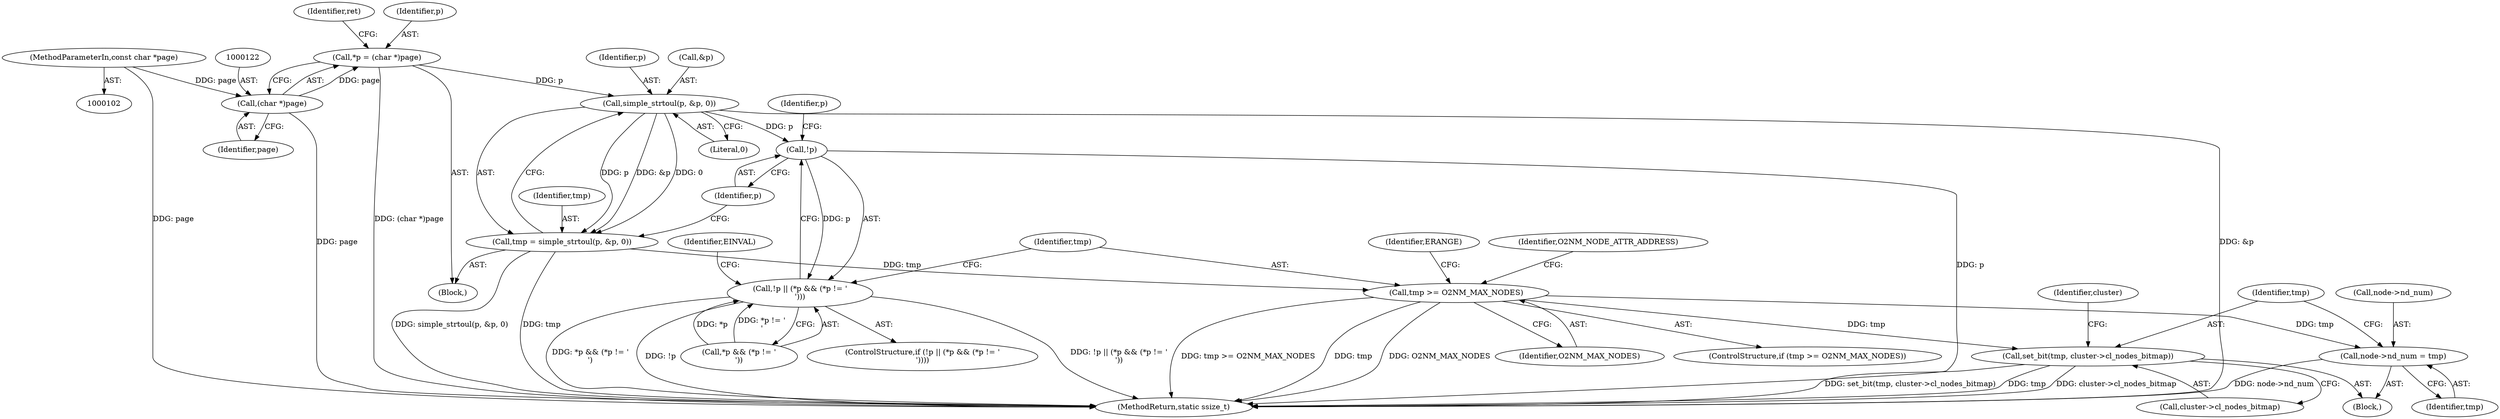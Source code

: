 digraph "0_linux_853bc26a7ea39e354b9f8889ae7ad1492ffa28d2_1@pointer" {
"1000130" [label="(Call,simple_strtoul(p, &p, 0))"];
"1000119" [label="(Call,*p = (char *)page)"];
"1000121" [label="(Call,(char *)page)"];
"1000104" [label="(MethodParameterIn,const char *page)"];
"1000128" [label="(Call,tmp = simple_strtoul(p, &p, 0))"];
"1000150" [label="(Call,tmp >= O2NM_MAX_NODES)"];
"1000211" [label="(Call,node->nd_num = tmp)"];
"1000216" [label="(Call,set_bit(tmp, cluster->cl_nodes_bitmap))"];
"1000137" [label="(Call,!p)"];
"1000136" [label="(Call,!p || (*p && (*p != '\n')))"];
"1000134" [label="(Literal,0)"];
"1000119" [label="(Call,*p = (char *)page)"];
"1000126" [label="(Identifier,ret)"];
"1000148" [label="(Identifier,EINVAL)"];
"1000135" [label="(ControlStructure,if (!p || (*p && (*p != '\n'))))"];
"1000211" [label="(Call,node->nd_num = tmp)"];
"1000215" [label="(Identifier,tmp)"];
"1000131" [label="(Identifier,p)"];
"1000224" [label="(Identifier,cluster)"];
"1000104" [label="(MethodParameterIn,const char *page)"];
"1000141" [label="(Identifier,p)"];
"1000155" [label="(Identifier,ERANGE)"];
"1000232" [label="(MethodReturn,static ssize_t)"];
"1000123" [label="(Identifier,page)"];
"1000128" [label="(Call,tmp = simple_strtoul(p, &p, 0))"];
"1000217" [label="(Identifier,tmp)"];
"1000203" [label="(Block,)"];
"1000149" [label="(ControlStructure,if (tmp >= O2NM_MAX_NODES))"];
"1000152" [label="(Identifier,O2NM_MAX_NODES)"];
"1000136" [label="(Call,!p || (*p && (*p != '\n')))"];
"1000121" [label="(Call,(char *)page)"];
"1000218" [label="(Call,cluster->cl_nodes_bitmap)"];
"1000129" [label="(Identifier,tmp)"];
"1000106" [label="(Block,)"];
"1000138" [label="(Identifier,p)"];
"1000137" [label="(Call,!p)"];
"1000216" [label="(Call,set_bit(tmp, cluster->cl_nodes_bitmap))"];
"1000139" [label="(Call,*p && (*p != '\n'))"];
"1000132" [label="(Call,&p)"];
"1000120" [label="(Identifier,p)"];
"1000212" [label="(Call,node->nd_num)"];
"1000130" [label="(Call,simple_strtoul(p, &p, 0))"];
"1000160" [label="(Identifier,O2NM_NODE_ATTR_ADDRESS)"];
"1000151" [label="(Identifier,tmp)"];
"1000150" [label="(Call,tmp >= O2NM_MAX_NODES)"];
"1000130" -> "1000128"  [label="AST: "];
"1000130" -> "1000134"  [label="CFG: "];
"1000131" -> "1000130"  [label="AST: "];
"1000132" -> "1000130"  [label="AST: "];
"1000134" -> "1000130"  [label="AST: "];
"1000128" -> "1000130"  [label="CFG: "];
"1000130" -> "1000232"  [label="DDG: &p"];
"1000130" -> "1000128"  [label="DDG: p"];
"1000130" -> "1000128"  [label="DDG: &p"];
"1000130" -> "1000128"  [label="DDG: 0"];
"1000119" -> "1000130"  [label="DDG: p"];
"1000130" -> "1000137"  [label="DDG: p"];
"1000119" -> "1000106"  [label="AST: "];
"1000119" -> "1000121"  [label="CFG: "];
"1000120" -> "1000119"  [label="AST: "];
"1000121" -> "1000119"  [label="AST: "];
"1000126" -> "1000119"  [label="CFG: "];
"1000119" -> "1000232"  [label="DDG: (char *)page"];
"1000121" -> "1000119"  [label="DDG: page"];
"1000121" -> "1000123"  [label="CFG: "];
"1000122" -> "1000121"  [label="AST: "];
"1000123" -> "1000121"  [label="AST: "];
"1000121" -> "1000232"  [label="DDG: page"];
"1000104" -> "1000121"  [label="DDG: page"];
"1000104" -> "1000102"  [label="AST: "];
"1000104" -> "1000232"  [label="DDG: page"];
"1000128" -> "1000106"  [label="AST: "];
"1000129" -> "1000128"  [label="AST: "];
"1000138" -> "1000128"  [label="CFG: "];
"1000128" -> "1000232"  [label="DDG: simple_strtoul(p, &p, 0)"];
"1000128" -> "1000232"  [label="DDG: tmp"];
"1000128" -> "1000150"  [label="DDG: tmp"];
"1000150" -> "1000149"  [label="AST: "];
"1000150" -> "1000152"  [label="CFG: "];
"1000151" -> "1000150"  [label="AST: "];
"1000152" -> "1000150"  [label="AST: "];
"1000155" -> "1000150"  [label="CFG: "];
"1000160" -> "1000150"  [label="CFG: "];
"1000150" -> "1000232"  [label="DDG: tmp >= O2NM_MAX_NODES"];
"1000150" -> "1000232"  [label="DDG: tmp"];
"1000150" -> "1000232"  [label="DDG: O2NM_MAX_NODES"];
"1000150" -> "1000211"  [label="DDG: tmp"];
"1000150" -> "1000216"  [label="DDG: tmp"];
"1000211" -> "1000203"  [label="AST: "];
"1000211" -> "1000215"  [label="CFG: "];
"1000212" -> "1000211"  [label="AST: "];
"1000215" -> "1000211"  [label="AST: "];
"1000217" -> "1000211"  [label="CFG: "];
"1000211" -> "1000232"  [label="DDG: node->nd_num"];
"1000216" -> "1000203"  [label="AST: "];
"1000216" -> "1000218"  [label="CFG: "];
"1000217" -> "1000216"  [label="AST: "];
"1000218" -> "1000216"  [label="AST: "];
"1000224" -> "1000216"  [label="CFG: "];
"1000216" -> "1000232"  [label="DDG: set_bit(tmp, cluster->cl_nodes_bitmap)"];
"1000216" -> "1000232"  [label="DDG: tmp"];
"1000216" -> "1000232"  [label="DDG: cluster->cl_nodes_bitmap"];
"1000137" -> "1000136"  [label="AST: "];
"1000137" -> "1000138"  [label="CFG: "];
"1000138" -> "1000137"  [label="AST: "];
"1000141" -> "1000137"  [label="CFG: "];
"1000136" -> "1000137"  [label="CFG: "];
"1000137" -> "1000232"  [label="DDG: p"];
"1000137" -> "1000136"  [label="DDG: p"];
"1000136" -> "1000135"  [label="AST: "];
"1000136" -> "1000139"  [label="CFG: "];
"1000139" -> "1000136"  [label="AST: "];
"1000148" -> "1000136"  [label="CFG: "];
"1000151" -> "1000136"  [label="CFG: "];
"1000136" -> "1000232"  [label="DDG: !p || (*p && (*p != '\n'))"];
"1000136" -> "1000232"  [label="DDG: *p && (*p != '\n')"];
"1000136" -> "1000232"  [label="DDG: !p"];
"1000139" -> "1000136"  [label="DDG: *p"];
"1000139" -> "1000136"  [label="DDG: *p != '\n'"];
}
